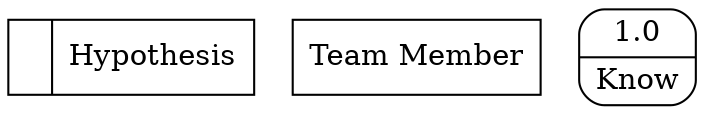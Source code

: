 digraph dfd2{ 
node[shape=record]
200 [label="<f0>  |<f1> Hypothesis " ];
201 [label="Team Member" shape=box];
202 [label="{<f0> 1.0|<f1> Know }" shape=Mrecord];
}